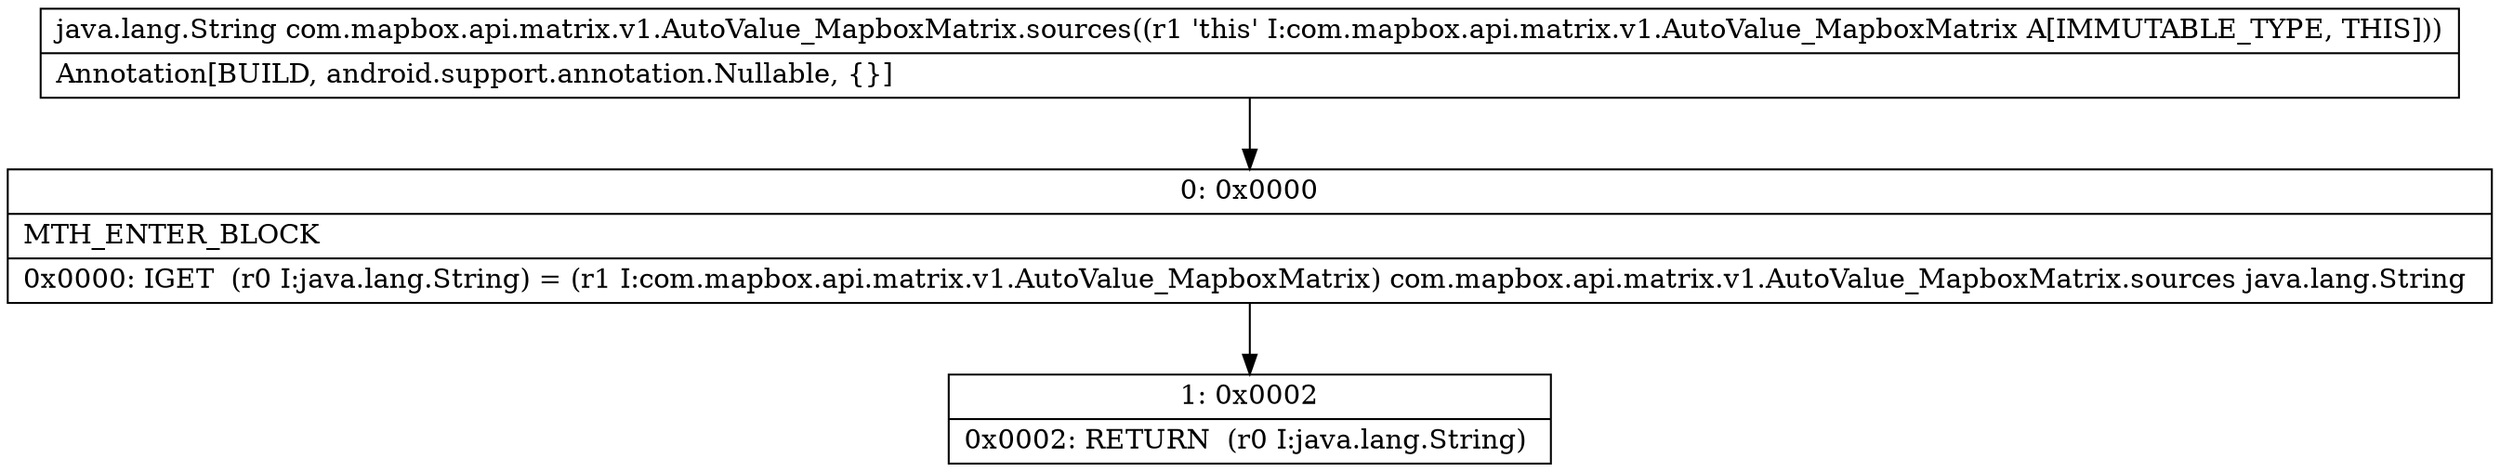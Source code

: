digraph "CFG forcom.mapbox.api.matrix.v1.AutoValue_MapboxMatrix.sources()Ljava\/lang\/String;" {
Node_0 [shape=record,label="{0\:\ 0x0000|MTH_ENTER_BLOCK\l|0x0000: IGET  (r0 I:java.lang.String) = (r1 I:com.mapbox.api.matrix.v1.AutoValue_MapboxMatrix) com.mapbox.api.matrix.v1.AutoValue_MapboxMatrix.sources java.lang.String \l}"];
Node_1 [shape=record,label="{1\:\ 0x0002|0x0002: RETURN  (r0 I:java.lang.String) \l}"];
MethodNode[shape=record,label="{java.lang.String com.mapbox.api.matrix.v1.AutoValue_MapboxMatrix.sources((r1 'this' I:com.mapbox.api.matrix.v1.AutoValue_MapboxMatrix A[IMMUTABLE_TYPE, THIS]))  | Annotation[BUILD, android.support.annotation.Nullable, \{\}]\l}"];
MethodNode -> Node_0;
Node_0 -> Node_1;
}

